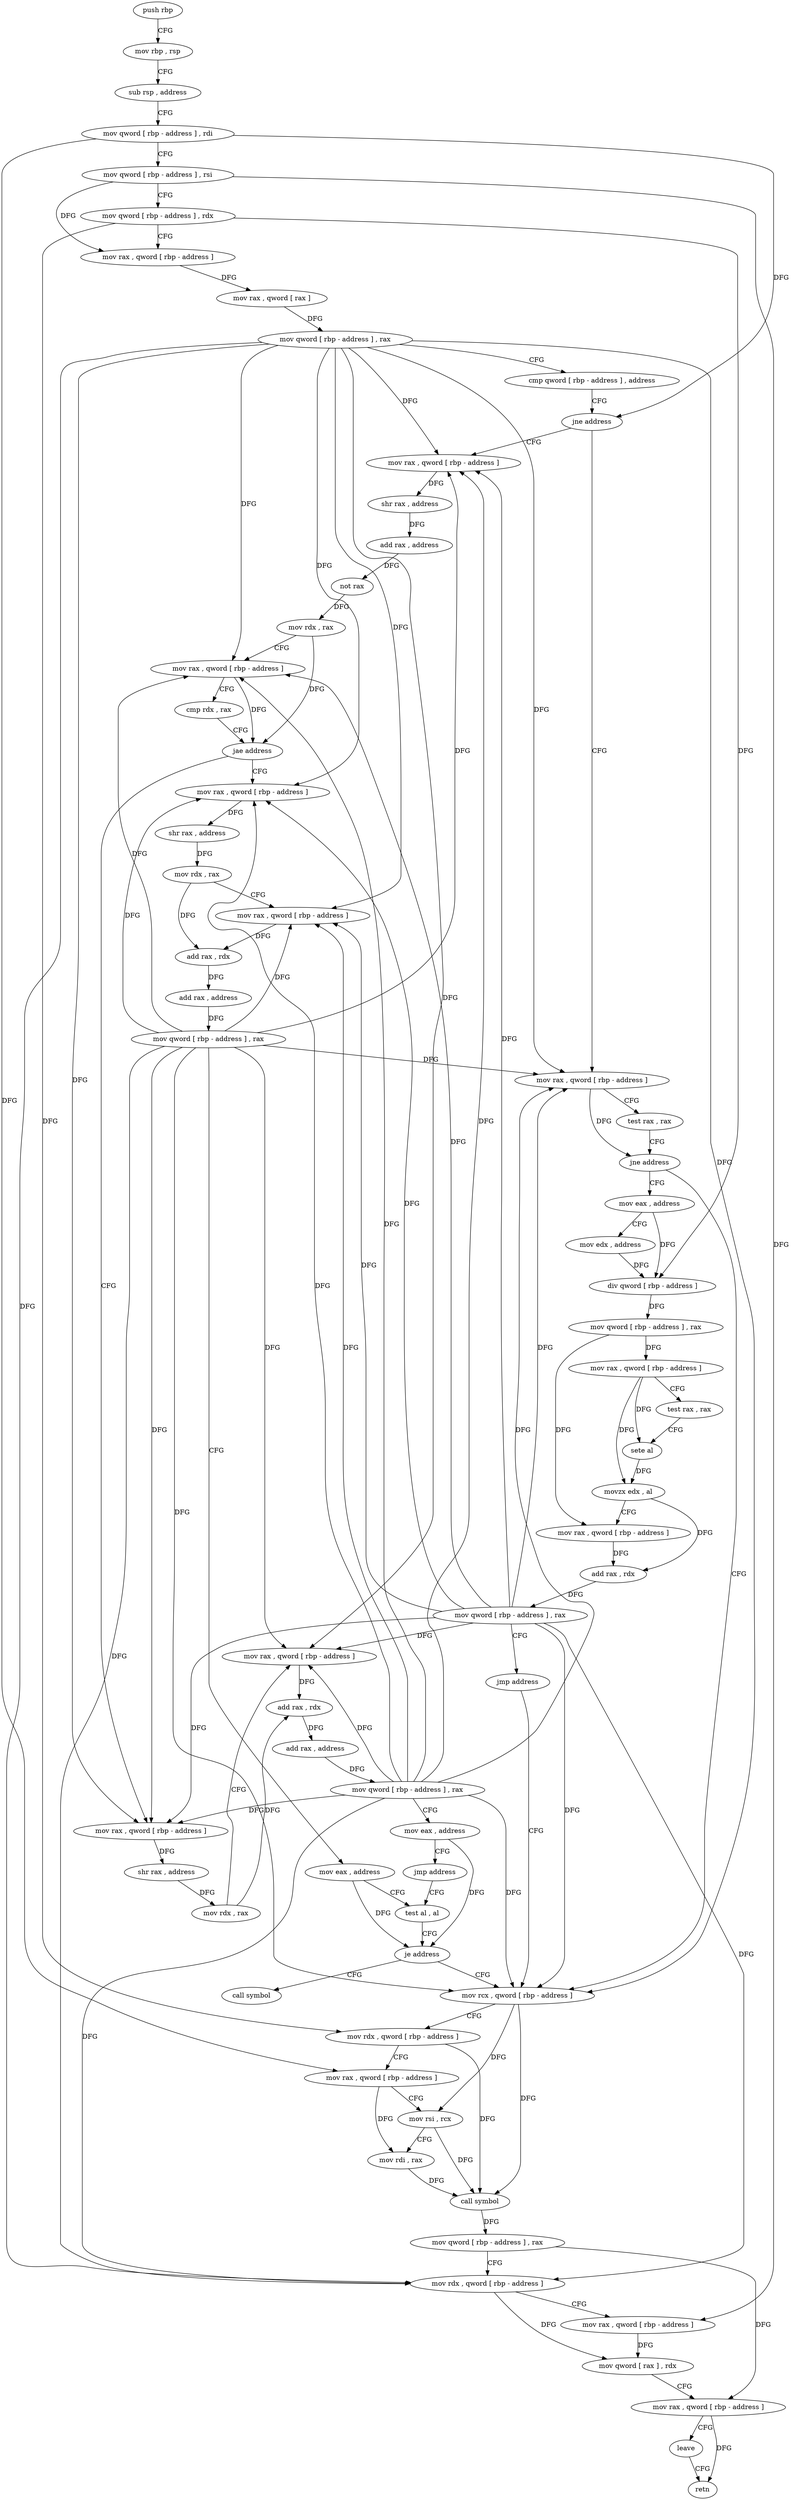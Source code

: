 digraph "func" {
"391350" [label = "push rbp" ]
"391351" [label = "mov rbp , rsp" ]
"391354" [label = "sub rsp , address" ]
"391358" [label = "mov qword [ rbp - address ] , rdi" ]
"391362" [label = "mov qword [ rbp - address ] , rsi" ]
"391366" [label = "mov qword [ rbp - address ] , rdx" ]
"391370" [label = "mov rax , qword [ rbp - address ]" ]
"391374" [label = "mov rax , qword [ rax ]" ]
"391377" [label = "mov qword [ rbp - address ] , rax" ]
"391381" [label = "cmp qword [ rbp - address ] , address" ]
"391386" [label = "jne address" ]
"391445" [label = "mov rax , qword [ rbp - address ]" ]
"391388" [label = "mov rax , qword [ rbp - address ]" ]
"391449" [label = "shr rax , address" ]
"391452" [label = "add rax , address" ]
"391456" [label = "not rax" ]
"391459" [label = "mov rdx , rax" ]
"391462" [label = "mov rax , qword [ rbp - address ]" ]
"391466" [label = "cmp rdx , rax" ]
"391469" [label = "jae address" ]
"391503" [label = "mov rax , qword [ rbp - address ]" ]
"391471" [label = "mov rax , qword [ rbp - address ]" ]
"391392" [label = "test rax , rax" ]
"391395" [label = "jne address" ]
"391542" [label = "mov rcx , qword [ rbp - address ]" ]
"391401" [label = "mov eax , address" ]
"391507" [label = "shr rax , address" ]
"391510" [label = "mov rdx , rax" ]
"391513" [label = "mov rax , qword [ rbp - address ]" ]
"391517" [label = "add rax , rdx" ]
"391520" [label = "add rax , address" ]
"391524" [label = "mov qword [ rbp - address ] , rax" ]
"391528" [label = "mov eax , address" ]
"391533" [label = "test al , al" ]
"391475" [label = "shr rax , address" ]
"391478" [label = "mov rdx , rax" ]
"391481" [label = "mov rax , qword [ rbp - address ]" ]
"391485" [label = "add rax , rdx" ]
"391488" [label = "add rax , address" ]
"391492" [label = "mov qword [ rbp - address ] , rax" ]
"391496" [label = "mov eax , address" ]
"391501" [label = "jmp address" ]
"391546" [label = "mov rdx , qword [ rbp - address ]" ]
"391550" [label = "mov rax , qword [ rbp - address ]" ]
"391554" [label = "mov rsi , rcx" ]
"391557" [label = "mov rdi , rax" ]
"391560" [label = "call symbol" ]
"391565" [label = "mov qword [ rbp - address ] , rax" ]
"391569" [label = "mov rdx , qword [ rbp - address ]" ]
"391573" [label = "mov rax , qword [ rbp - address ]" ]
"391577" [label = "mov qword [ rax ] , rdx" ]
"391580" [label = "mov rax , qword [ rbp - address ]" ]
"391584" [label = "leave" ]
"391585" [label = "retn" ]
"391406" [label = "mov edx , address" ]
"391411" [label = "div qword [ rbp - address ]" ]
"391415" [label = "mov qword [ rbp - address ] , rax" ]
"391419" [label = "mov rax , qword [ rbp - address ]" ]
"391423" [label = "test rax , rax" ]
"391426" [label = "sete al" ]
"391429" [label = "movzx edx , al" ]
"391432" [label = "mov rax , qword [ rbp - address ]" ]
"391436" [label = "add rax , rdx" ]
"391439" [label = "mov qword [ rbp - address ] , rax" ]
"391443" [label = "jmp address" ]
"391537" [label = "call symbol" ]
"391535" [label = "je address" ]
"391350" -> "391351" [ label = "CFG" ]
"391351" -> "391354" [ label = "CFG" ]
"391354" -> "391358" [ label = "CFG" ]
"391358" -> "391362" [ label = "CFG" ]
"391358" -> "391386" [ label = "DFG" ]
"391358" -> "391550" [ label = "DFG" ]
"391362" -> "391366" [ label = "CFG" ]
"391362" -> "391370" [ label = "DFG" ]
"391362" -> "391573" [ label = "DFG" ]
"391366" -> "391370" [ label = "CFG" ]
"391366" -> "391546" [ label = "DFG" ]
"391366" -> "391411" [ label = "DFG" ]
"391370" -> "391374" [ label = "DFG" ]
"391374" -> "391377" [ label = "DFG" ]
"391377" -> "391381" [ label = "CFG" ]
"391377" -> "391445" [ label = "DFG" ]
"391377" -> "391462" [ label = "DFG" ]
"391377" -> "391388" [ label = "DFG" ]
"391377" -> "391503" [ label = "DFG" ]
"391377" -> "391513" [ label = "DFG" ]
"391377" -> "391471" [ label = "DFG" ]
"391377" -> "391481" [ label = "DFG" ]
"391377" -> "391542" [ label = "DFG" ]
"391377" -> "391569" [ label = "DFG" ]
"391381" -> "391386" [ label = "CFG" ]
"391386" -> "391445" [ label = "CFG" ]
"391386" -> "391388" [ label = "CFG" ]
"391445" -> "391449" [ label = "DFG" ]
"391388" -> "391392" [ label = "CFG" ]
"391388" -> "391395" [ label = "DFG" ]
"391449" -> "391452" [ label = "DFG" ]
"391452" -> "391456" [ label = "DFG" ]
"391456" -> "391459" [ label = "DFG" ]
"391459" -> "391462" [ label = "CFG" ]
"391459" -> "391469" [ label = "DFG" ]
"391462" -> "391466" [ label = "CFG" ]
"391462" -> "391469" [ label = "DFG" ]
"391466" -> "391469" [ label = "CFG" ]
"391469" -> "391503" [ label = "CFG" ]
"391469" -> "391471" [ label = "CFG" ]
"391503" -> "391507" [ label = "DFG" ]
"391471" -> "391475" [ label = "DFG" ]
"391392" -> "391395" [ label = "CFG" ]
"391395" -> "391542" [ label = "CFG" ]
"391395" -> "391401" [ label = "CFG" ]
"391542" -> "391546" [ label = "CFG" ]
"391542" -> "391554" [ label = "DFG" ]
"391542" -> "391560" [ label = "DFG" ]
"391401" -> "391406" [ label = "CFG" ]
"391401" -> "391411" [ label = "DFG" ]
"391507" -> "391510" [ label = "DFG" ]
"391510" -> "391513" [ label = "CFG" ]
"391510" -> "391517" [ label = "DFG" ]
"391513" -> "391517" [ label = "DFG" ]
"391517" -> "391520" [ label = "DFG" ]
"391520" -> "391524" [ label = "DFG" ]
"391524" -> "391528" [ label = "CFG" ]
"391524" -> "391445" [ label = "DFG" ]
"391524" -> "391462" [ label = "DFG" ]
"391524" -> "391388" [ label = "DFG" ]
"391524" -> "391503" [ label = "DFG" ]
"391524" -> "391513" [ label = "DFG" ]
"391524" -> "391471" [ label = "DFG" ]
"391524" -> "391481" [ label = "DFG" ]
"391524" -> "391542" [ label = "DFG" ]
"391524" -> "391569" [ label = "DFG" ]
"391528" -> "391533" [ label = "CFG" ]
"391528" -> "391535" [ label = "DFG" ]
"391533" -> "391535" [ label = "CFG" ]
"391475" -> "391478" [ label = "DFG" ]
"391478" -> "391481" [ label = "CFG" ]
"391478" -> "391485" [ label = "DFG" ]
"391481" -> "391485" [ label = "DFG" ]
"391485" -> "391488" [ label = "DFG" ]
"391488" -> "391492" [ label = "DFG" ]
"391492" -> "391496" [ label = "CFG" ]
"391492" -> "391445" [ label = "DFG" ]
"391492" -> "391462" [ label = "DFG" ]
"391492" -> "391388" [ label = "DFG" ]
"391492" -> "391503" [ label = "DFG" ]
"391492" -> "391513" [ label = "DFG" ]
"391492" -> "391471" [ label = "DFG" ]
"391492" -> "391481" [ label = "DFG" ]
"391492" -> "391542" [ label = "DFG" ]
"391492" -> "391569" [ label = "DFG" ]
"391496" -> "391501" [ label = "CFG" ]
"391496" -> "391535" [ label = "DFG" ]
"391501" -> "391533" [ label = "CFG" ]
"391546" -> "391550" [ label = "CFG" ]
"391546" -> "391560" [ label = "DFG" ]
"391550" -> "391554" [ label = "CFG" ]
"391550" -> "391557" [ label = "DFG" ]
"391554" -> "391557" [ label = "CFG" ]
"391554" -> "391560" [ label = "DFG" ]
"391557" -> "391560" [ label = "DFG" ]
"391560" -> "391565" [ label = "DFG" ]
"391565" -> "391569" [ label = "CFG" ]
"391565" -> "391580" [ label = "DFG" ]
"391569" -> "391573" [ label = "CFG" ]
"391569" -> "391577" [ label = "DFG" ]
"391573" -> "391577" [ label = "DFG" ]
"391577" -> "391580" [ label = "CFG" ]
"391580" -> "391584" [ label = "CFG" ]
"391580" -> "391585" [ label = "DFG" ]
"391584" -> "391585" [ label = "CFG" ]
"391406" -> "391411" [ label = "DFG" ]
"391411" -> "391415" [ label = "DFG" ]
"391415" -> "391419" [ label = "DFG" ]
"391415" -> "391432" [ label = "DFG" ]
"391419" -> "391423" [ label = "CFG" ]
"391419" -> "391426" [ label = "DFG" ]
"391419" -> "391429" [ label = "DFG" ]
"391423" -> "391426" [ label = "CFG" ]
"391426" -> "391429" [ label = "DFG" ]
"391429" -> "391432" [ label = "CFG" ]
"391429" -> "391436" [ label = "DFG" ]
"391432" -> "391436" [ label = "DFG" ]
"391436" -> "391439" [ label = "DFG" ]
"391439" -> "391443" [ label = "CFG" ]
"391439" -> "391445" [ label = "DFG" ]
"391439" -> "391462" [ label = "DFG" ]
"391439" -> "391388" [ label = "DFG" ]
"391439" -> "391503" [ label = "DFG" ]
"391439" -> "391513" [ label = "DFG" ]
"391439" -> "391471" [ label = "DFG" ]
"391439" -> "391481" [ label = "DFG" ]
"391439" -> "391542" [ label = "DFG" ]
"391439" -> "391569" [ label = "DFG" ]
"391443" -> "391542" [ label = "CFG" ]
"391535" -> "391542" [ label = "CFG" ]
"391535" -> "391537" [ label = "CFG" ]
}
